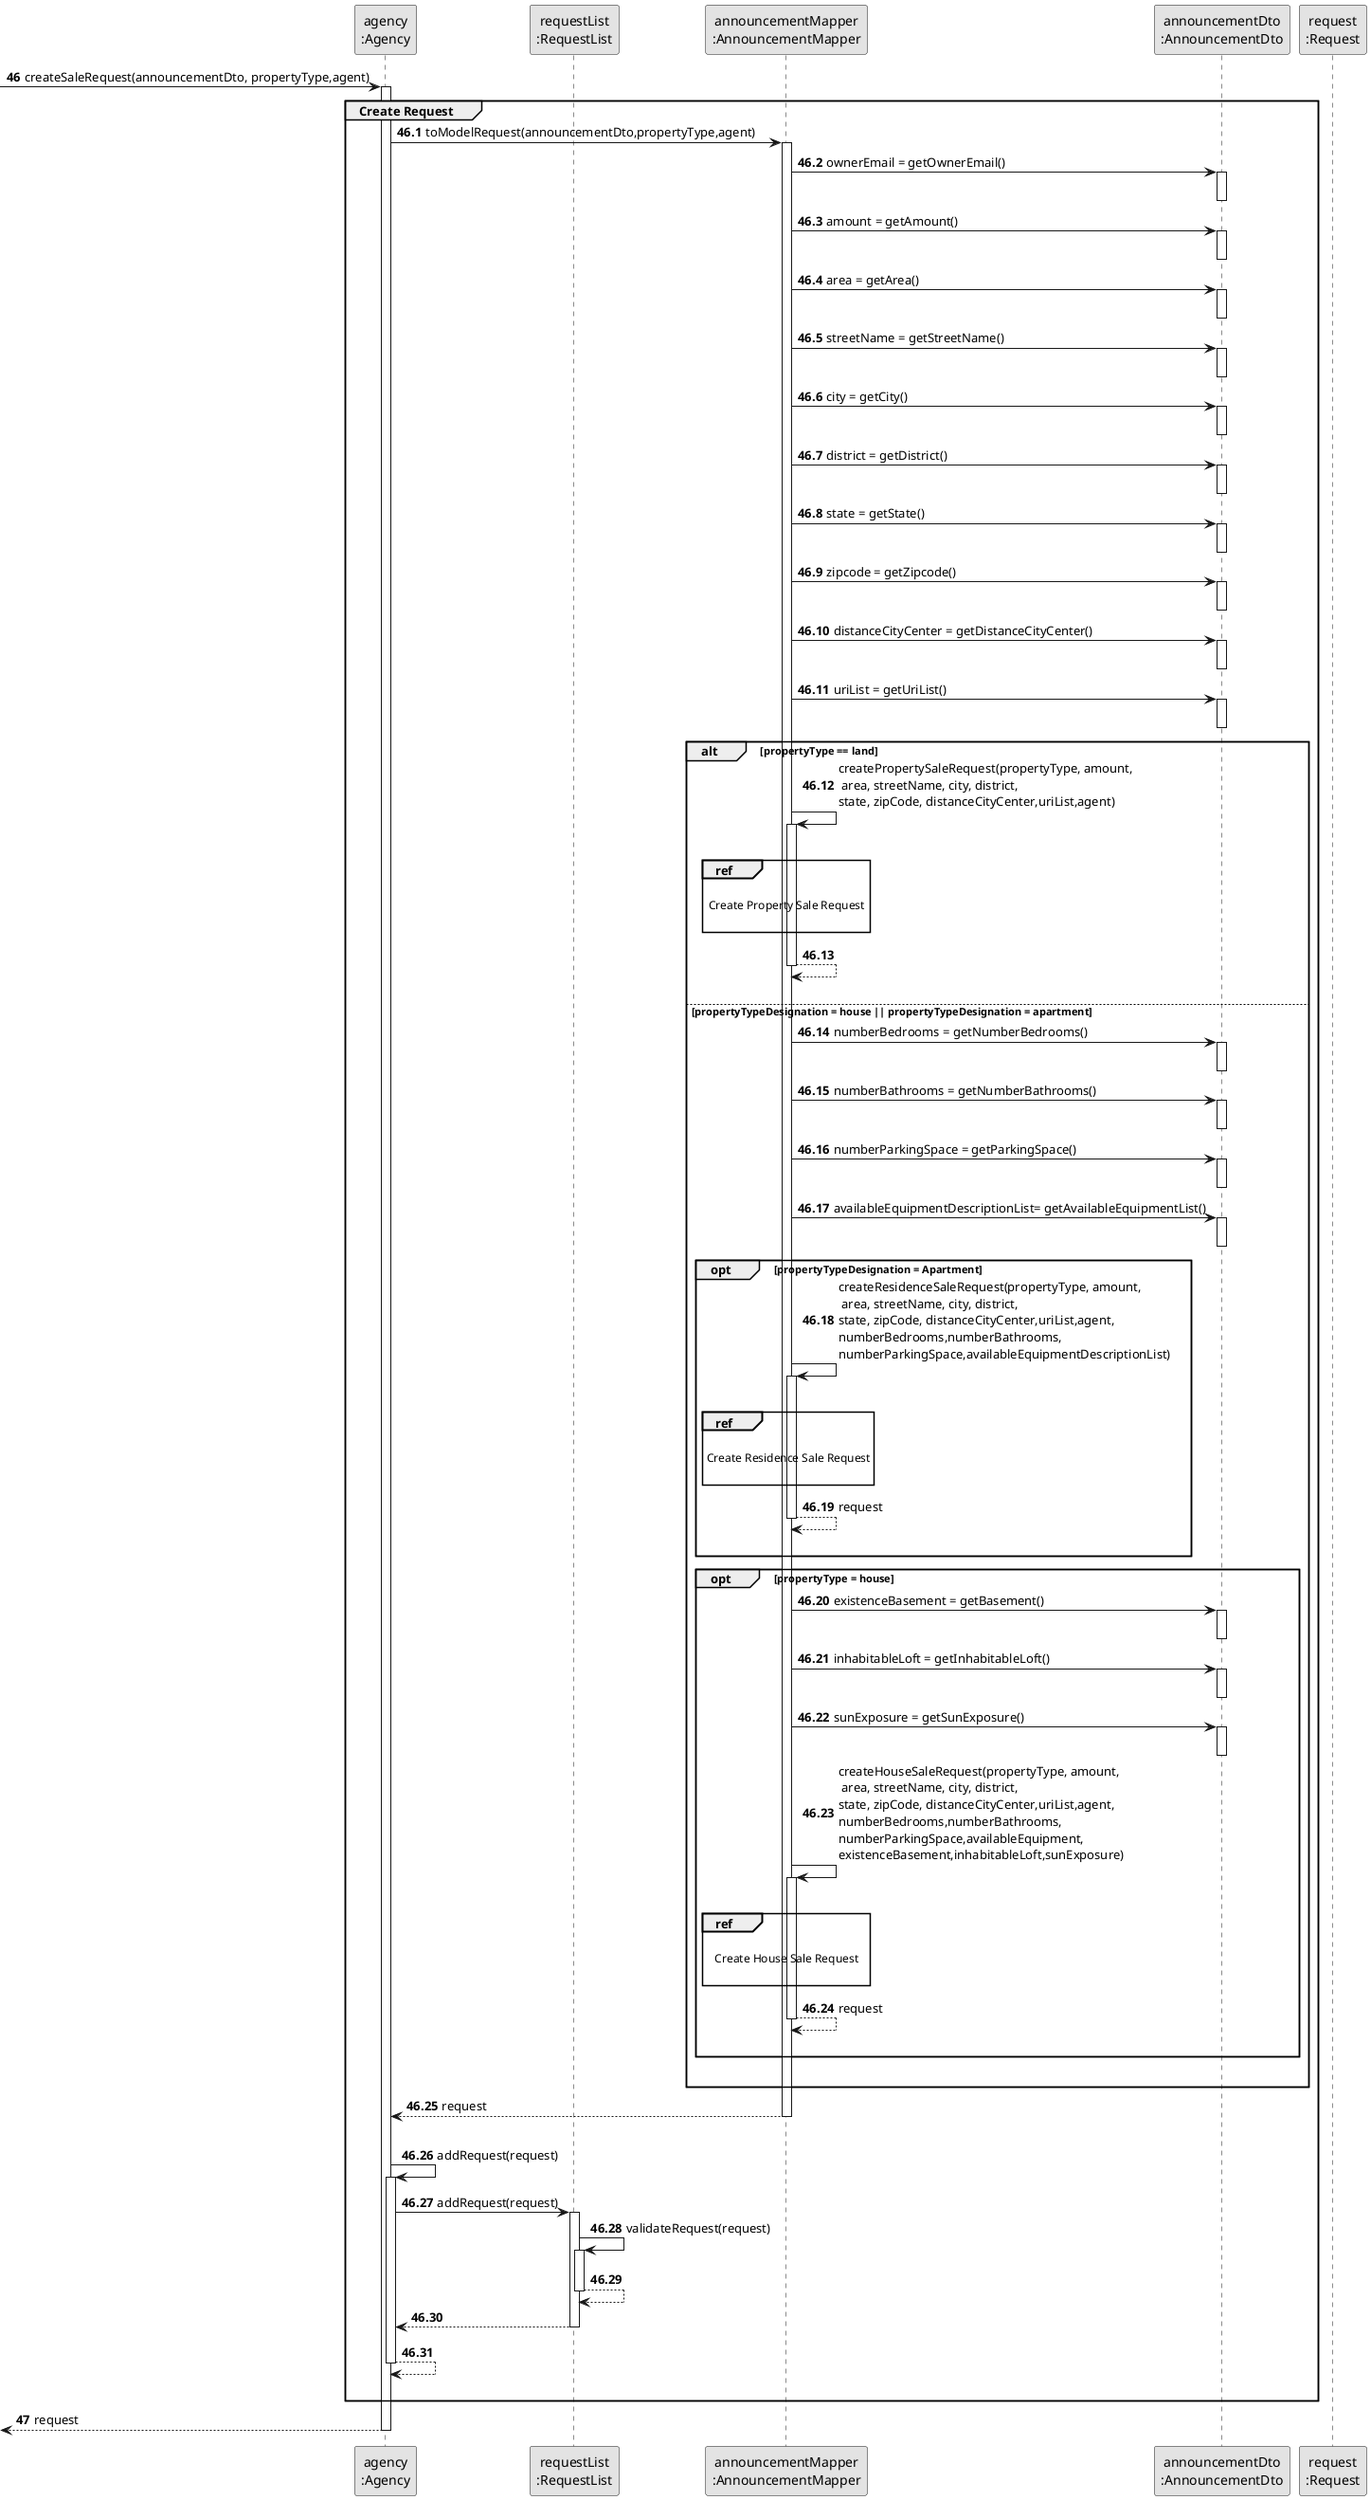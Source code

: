 @startuml
skinparam monochrome true
skinparam packageStyle rectangle
skinparam shadowing false

participant "agency\n:Agency" as AGENCY
participant "requestList\n:RequestList" as REPLIST
participant "announcementMapper\n:AnnouncementMapper" as MAPPER
participant "announcementDto\n:AnnouncementDto" as DTO
participant "request\n:Request" as REQUEST



autonumber 46

        -> AGENCY: createSaleRequest(announcementDto, propertyType,agent)
         activate AGENCY

autonumber 46.1

    group Create Request

        AGENCY -> MAPPER: toModelRequest(announcementDto,propertyType,agent)
        activate MAPPER

       MAPPER -> DTO : ownerEmail = getOwnerEmail()
      activate DTO
      deactivate DTO

        MAPPER -> DTO : amount = getAmount()
        activate DTO
        deactivate DTO

        MAPPER -> DTO : area = getArea()
        activate DTO
        deactivate DTO

        MAPPER -> DTO : streetName = getStreetName()
        activate DTO
        deactivate DTO

        MAPPER -> DTO : city = getCity()
        activate DTO
        deactivate DTO

        MAPPER -> DTO : district = getDistrict()
        activate DTO
        deactivate DTO

        MAPPER -> DTO : state = getState()
        activate DTO
        deactivate DTO

        MAPPER -> DTO : zipcode = getZipcode()
        activate DTO
        deactivate DTO

        MAPPER -> DTO : distanceCityCenter = getDistanceCityCenter()
        activate DTO
        deactivate DTO

        MAPPER -> DTO: uriList = getUriList()
        activate DTO
        deactivate DTO
        alt propertyType == land

        MAPPER -> MAPPER : createPropertySaleRequest(propertyType, amount,\n area, streetName, city, district,\nstate, zipCode, distanceCityCenter,uriList,agent)
        activate MAPPER
  |||
           ref over MAPPER

                Create Property Sale Request

           end ref
        MAPPER --> MAPPER:
        deactivate MAPPER

        |||
        else propertyTypeDesignation = house || propertyTypeDesignation = apartment

            MAPPER -> DTO : numberBedrooms = getNumberBedrooms()
            activate DTO
            deactivate DTO

            MAPPER -> DTO : numberBathrooms = getNumberBathrooms()
            activate DTO
            deactivate DTO

            MAPPER -> DTO : numberParkingSpace = getParkingSpace()
            activate DTO
            deactivate DTO

            MAPPER -> DTO : availableEquipmentDescriptionList= getAvailableEquipmentList()
            activate DTO
            deactivate DTO


            opt propertyTypeDesignation = Apartment
            MAPPER -> MAPPER: createResidenceSaleRequest(propertyType, amount,\n area, streetName, city, district,\nstate, zipCode, distanceCityCenter,uriList,agent,\nnumberBedrooms,numberBathrooms,\nnumberParkingSpace,availableEquipmentDescriptionList)
            activate MAPPER

                  |||
                  ref over MAPPER

                       Create Residence Sale Request

                  end ref


            MAPPER --> MAPPER : request
            deactivate MAPPER
            |||
        end opt

        opt propertyType = house

            MAPPER -> DTO : existenceBasement = getBasement()
            activate DTO
            deactivate DTO

            MAPPER -> DTO : inhabitableLoft = getInhabitableLoft()
            activate DTO
            deactivate DTO

            MAPPER -> DTO : sunExposure = getSunExposure()
            activate DTO
            deactivate DTO

            MAPPER -> MAPPER : createHouseSaleRequest(propertyType, amount,\n area, streetName, city, district,\nstate, zipCode, distanceCityCenter,uriList,agent,\nnumberBedrooms,numberBathrooms,\nnumberParkingSpace,availableEquipment,\nexistenceBasement,inhabitableLoft,sunExposure)
            activate MAPPER
              |||
              ref over MAPPER

                   Create House Sale Request

              end ref

            MAPPER --> MAPPER : request
            deactivate MAPPER


             |||
             end opt

            |||
             end alt
            MAPPER --> AGENCY: request
            deactivate MAPPER
            |||
            AGENCY -> AGENCY: addRequest(request)
            activate AGENCY

            AGENCY -> REPLIST : addRequest(request)
            activate REPLIST

                REPLIST -> REPLIST: validateRequest(request)
                activate REPLIST
                REPLIST --> REPLIST
                deactivate REPLIST

            REPLIST --> AGENCY
            deactivate REPLIST

            AGENCY --> AGENCY
            deactivate AGENCY
    |||
    end

autonumber 47
        <-- AGENCY: request
        deactivate AGENCY


@enduml